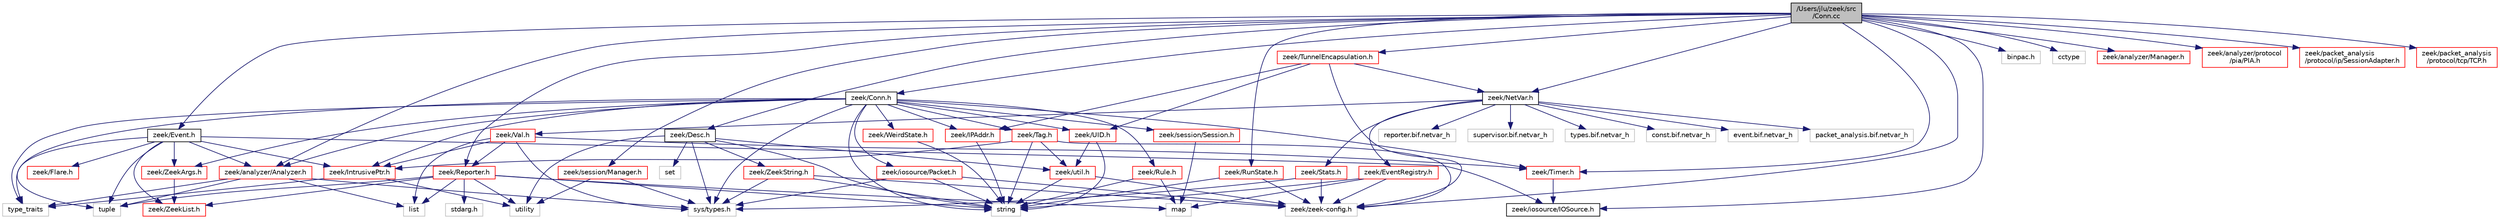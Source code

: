 digraph "/Users/jlu/zeek/src/Conn.cc"
{
 // LATEX_PDF_SIZE
  edge [fontname="Helvetica",fontsize="10",labelfontname="Helvetica",labelfontsize="10"];
  node [fontname="Helvetica",fontsize="10",shape=record];
  Node1 [label="/Users/jlu/zeek/src\l/Conn.cc",height=0.2,width=0.4,color="black", fillcolor="grey75", style="filled", fontcolor="black",tooltip=" "];
  Node1 -> Node2 [color="midnightblue",fontsize="10",style="solid",fontname="Helvetica"];
  Node2 [label="zeek/Conn.h",height=0.2,width=0.4,color="black", fillcolor="white", style="filled",URL="$d5/d0e/Conn_8h.html",tooltip=" "];
  Node2 -> Node3 [color="midnightblue",fontsize="10",style="solid",fontname="Helvetica"];
  Node3 [label="sys/types.h",height=0.2,width=0.4,color="grey75", fillcolor="white", style="filled",tooltip=" "];
  Node2 -> Node4 [color="midnightblue",fontsize="10",style="solid",fontname="Helvetica"];
  Node4 [label="string",height=0.2,width=0.4,color="grey75", fillcolor="white", style="filled",tooltip=" "];
  Node2 -> Node5 [color="midnightblue",fontsize="10",style="solid",fontname="Helvetica"];
  Node5 [label="tuple",height=0.2,width=0.4,color="grey75", fillcolor="white", style="filled",tooltip=" "];
  Node2 -> Node6 [color="midnightblue",fontsize="10",style="solid",fontname="Helvetica"];
  Node6 [label="type_traits",height=0.2,width=0.4,color="grey75", fillcolor="white", style="filled",tooltip=" "];
  Node2 -> Node7 [color="midnightblue",fontsize="10",style="solid",fontname="Helvetica"];
  Node7 [label="zeek/IPAddr.h",height=0.2,width=0.4,color="red", fillcolor="white", style="filled",URL="$d4/d19/IPAddr_8h.html",tooltip=" "];
  Node7 -> Node4 [color="midnightblue",fontsize="10",style="solid",fontname="Helvetica"];
  Node2 -> Node16 [color="midnightblue",fontsize="10",style="solid",fontname="Helvetica"];
  Node16 [label="zeek/IntrusivePtr.h",height=0.2,width=0.4,color="red", fillcolor="white", style="filled",URL="$d5/d54/IntrusivePtr_8h.html",tooltip=" "];
  Node16 -> Node6 [color="midnightblue",fontsize="10",style="solid",fontname="Helvetica"];
  Node16 -> Node18 [color="midnightblue",fontsize="10",style="solid",fontname="Helvetica"];
  Node18 [label="utility",height=0.2,width=0.4,color="grey75", fillcolor="white", style="filled",tooltip=" "];
  Node2 -> Node19 [color="midnightblue",fontsize="10",style="solid",fontname="Helvetica"];
  Node19 [label="zeek/Rule.h",height=0.2,width=0.4,color="red", fillcolor="white", style="filled",URL="$d2/d59/Rule_8h.html",tooltip=" "];
  Node19 -> Node22 [color="midnightblue",fontsize="10",style="solid",fontname="Helvetica"];
  Node22 [label="map",height=0.2,width=0.4,color="grey75", fillcolor="white", style="filled",tooltip=" "];
  Node19 -> Node4 [color="midnightblue",fontsize="10",style="solid",fontname="Helvetica"];
  Node2 -> Node45 [color="midnightblue",fontsize="10",style="solid",fontname="Helvetica"];
  Node45 [label="zeek/Tag.h",height=0.2,width=0.4,color="red", fillcolor="white", style="filled",URL="$d9/d33/Tag_8h.html",tooltip=" "];
  Node45 -> Node29 [color="midnightblue",fontsize="10",style="solid",fontname="Helvetica"];
  Node29 [label="zeek/zeek-config.h",height=0.2,width=0.4,color="grey75", fillcolor="white", style="filled",tooltip=" "];
  Node45 -> Node4 [color="midnightblue",fontsize="10",style="solid",fontname="Helvetica"];
  Node45 -> Node16 [color="midnightblue",fontsize="10",style="solid",fontname="Helvetica"];
  Node45 -> Node28 [color="midnightblue",fontsize="10",style="solid",fontname="Helvetica"];
  Node28 [label="zeek/util.h",height=0.2,width=0.4,color="red", fillcolor="white", style="filled",URL="$d8/d3c/util_8h.html",tooltip=" "];
  Node28 -> Node29 [color="midnightblue",fontsize="10",style="solid",fontname="Helvetica"];
  Node28 -> Node4 [color="midnightblue",fontsize="10",style="solid",fontname="Helvetica"];
  Node2 -> Node46 [color="midnightblue",fontsize="10",style="solid",fontname="Helvetica"];
  Node46 [label="zeek/Timer.h",height=0.2,width=0.4,color="red", fillcolor="white", style="filled",URL="$dd/d27/Timer_8h.html",tooltip=" "];
  Node46 -> Node49 [color="midnightblue",fontsize="10",style="solid",fontname="Helvetica"];
  Node49 [label="zeek/iosource/IOSource.h",height=0.2,width=0.4,color="black", fillcolor="white", style="filled",URL="$d1/d2f/IOSource_8h.html",tooltip=" "];
  Node2 -> Node50 [color="midnightblue",fontsize="10",style="solid",fontname="Helvetica"];
  Node50 [label="zeek/UID.h",height=0.2,width=0.4,color="red", fillcolor="white", style="filled",URL="$df/d3f/UID_8h.html",tooltip=" "];
  Node50 -> Node4 [color="midnightblue",fontsize="10",style="solid",fontname="Helvetica"];
  Node50 -> Node28 [color="midnightblue",fontsize="10",style="solid",fontname="Helvetica"];
  Node2 -> Node51 [color="midnightblue",fontsize="10",style="solid",fontname="Helvetica"];
  Node51 [label="zeek/WeirdState.h",height=0.2,width=0.4,color="red", fillcolor="white", style="filled",URL="$d3/dd9/WeirdState_8h.html",tooltip=" "];
  Node51 -> Node4 [color="midnightblue",fontsize="10",style="solid",fontname="Helvetica"];
  Node2 -> Node53 [color="midnightblue",fontsize="10",style="solid",fontname="Helvetica"];
  Node53 [label="zeek/ZeekArgs.h",height=0.2,width=0.4,color="red", fillcolor="white", style="filled",URL="$dd/dfb/ZeekArgs_8h.html",tooltip=" "];
  Node53 -> Node54 [color="midnightblue",fontsize="10",style="solid",fontname="Helvetica"];
  Node54 [label="zeek/ZeekList.h",height=0.2,width=0.4,color="red", fillcolor="white", style="filled",URL="$dd/dfe/ZeekList_8h.html",tooltip=" "];
  Node2 -> Node55 [color="midnightblue",fontsize="10",style="solid",fontname="Helvetica"];
  Node55 [label="zeek/analyzer/Analyzer.h",height=0.2,width=0.4,color="red", fillcolor="white", style="filled",URL="$d7/d6d/analyzer_2Analyzer_8h.html",tooltip=" "];
  Node55 -> Node3 [color="midnightblue",fontsize="10",style="solid",fontname="Helvetica"];
  Node55 -> Node56 [color="midnightblue",fontsize="10",style="solid",fontname="Helvetica"];
  Node56 [label="list",height=0.2,width=0.4,color="grey75", fillcolor="white", style="filled",tooltip=" "];
  Node55 -> Node5 [color="midnightblue",fontsize="10",style="solid",fontname="Helvetica"];
  Node55 -> Node6 [color="midnightblue",fontsize="10",style="solid",fontname="Helvetica"];
  Node2 -> Node62 [color="midnightblue",fontsize="10",style="solid",fontname="Helvetica"];
  Node62 [label="zeek/iosource/Packet.h",height=0.2,width=0.4,color="red", fillcolor="white", style="filled",URL="$d2/d8c/Packet_8h.html",tooltip=" "];
  Node62 -> Node29 [color="midnightblue",fontsize="10",style="solid",fontname="Helvetica"];
  Node62 -> Node3 [color="midnightblue",fontsize="10",style="solid",fontname="Helvetica"];
  Node62 -> Node4 [color="midnightblue",fontsize="10",style="solid",fontname="Helvetica"];
  Node2 -> Node68 [color="midnightblue",fontsize="10",style="solid",fontname="Helvetica"];
  Node68 [label="zeek/session/Session.h",height=0.2,width=0.4,color="red", fillcolor="white", style="filled",URL="$d0/d53/Session_8h.html",tooltip=" "];
  Node68 -> Node22 [color="midnightblue",fontsize="10",style="solid",fontname="Helvetica"];
  Node1 -> Node29 [color="midnightblue",fontsize="10",style="solid",fontname="Helvetica"];
  Node1 -> Node71 [color="midnightblue",fontsize="10",style="solid",fontname="Helvetica"];
  Node71 [label="binpac.h",height=0.2,width=0.4,color="grey75", fillcolor="white", style="filled",tooltip=" "];
  Node1 -> Node72 [color="midnightblue",fontsize="10",style="solid",fontname="Helvetica"];
  Node72 [label="cctype",height=0.2,width=0.4,color="grey75", fillcolor="white", style="filled",tooltip=" "];
  Node1 -> Node73 [color="midnightblue",fontsize="10",style="solid",fontname="Helvetica"];
  Node73 [label="zeek/Desc.h",height=0.2,width=0.4,color="black", fillcolor="white", style="filled",URL="$d5/dbf/Desc_8h.html",tooltip=" "];
  Node73 -> Node3 [color="midnightblue",fontsize="10",style="solid",fontname="Helvetica"];
  Node73 -> Node74 [color="midnightblue",fontsize="10",style="solid",fontname="Helvetica"];
  Node74 [label="set",height=0.2,width=0.4,color="grey75", fillcolor="white", style="filled",tooltip=" "];
  Node73 -> Node4 [color="midnightblue",fontsize="10",style="solid",fontname="Helvetica"];
  Node73 -> Node18 [color="midnightblue",fontsize="10",style="solid",fontname="Helvetica"];
  Node73 -> Node75 [color="midnightblue",fontsize="10",style="solid",fontname="Helvetica"];
  Node75 [label="zeek/ZeekString.h",height=0.2,width=0.4,color="red", fillcolor="white", style="filled",URL="$de/d67/ZeekString_8h.html",tooltip=" "];
  Node75 -> Node29 [color="midnightblue",fontsize="10",style="solid",fontname="Helvetica"];
  Node75 -> Node3 [color="midnightblue",fontsize="10",style="solid",fontname="Helvetica"];
  Node75 -> Node4 [color="midnightblue",fontsize="10",style="solid",fontname="Helvetica"];
  Node73 -> Node28 [color="midnightblue",fontsize="10",style="solid",fontname="Helvetica"];
  Node1 -> Node77 [color="midnightblue",fontsize="10",style="solid",fontname="Helvetica"];
  Node77 [label="zeek/Event.h",height=0.2,width=0.4,color="black", fillcolor="white", style="filled",URL="$d6/d8d/Event_8h.html",tooltip=" "];
  Node77 -> Node5 [color="midnightblue",fontsize="10",style="solid",fontname="Helvetica"];
  Node77 -> Node6 [color="midnightblue",fontsize="10",style="solid",fontname="Helvetica"];
  Node77 -> Node78 [color="midnightblue",fontsize="10",style="solid",fontname="Helvetica"];
  Node78 [label="zeek/Flare.h",height=0.2,width=0.4,color="red", fillcolor="white", style="filled",URL="$d2/db6/Flare_8h.html",tooltip=" "];
  Node77 -> Node16 [color="midnightblue",fontsize="10",style="solid",fontname="Helvetica"];
  Node77 -> Node53 [color="midnightblue",fontsize="10",style="solid",fontname="Helvetica"];
  Node77 -> Node54 [color="midnightblue",fontsize="10",style="solid",fontname="Helvetica"];
  Node77 -> Node55 [color="midnightblue",fontsize="10",style="solid",fontname="Helvetica"];
  Node77 -> Node49 [color="midnightblue",fontsize="10",style="solid",fontname="Helvetica"];
  Node1 -> Node80 [color="midnightblue",fontsize="10",style="solid",fontname="Helvetica"];
  Node80 [label="zeek/NetVar.h",height=0.2,width=0.4,color="black", fillcolor="white", style="filled",URL="$da/d22/NetVar_8h.html",tooltip=" "];
  Node80 -> Node81 [color="midnightblue",fontsize="10",style="solid",fontname="Helvetica"];
  Node81 [label="zeek/EventRegistry.h",height=0.2,width=0.4,color="red", fillcolor="white", style="filled",URL="$d7/dbe/EventRegistry_8h.html",tooltip=" "];
  Node81 -> Node29 [color="midnightblue",fontsize="10",style="solid",fontname="Helvetica"];
  Node81 -> Node22 [color="midnightblue",fontsize="10",style="solid",fontname="Helvetica"];
  Node81 -> Node4 [color="midnightblue",fontsize="10",style="solid",fontname="Helvetica"];
  Node80 -> Node83 [color="midnightblue",fontsize="10",style="solid",fontname="Helvetica"];
  Node83 [label="zeek/Stats.h",height=0.2,width=0.4,color="red", fillcolor="white", style="filled",URL="$dc/d09/Stats_8h.html",tooltip=" "];
  Node83 -> Node29 [color="midnightblue",fontsize="10",style="solid",fontname="Helvetica"];
  Node83 -> Node3 [color="midnightblue",fontsize="10",style="solid",fontname="Helvetica"];
  Node80 -> Node86 [color="midnightblue",fontsize="10",style="solid",fontname="Helvetica"];
  Node86 [label="zeek/Val.h",height=0.2,width=0.4,color="red", fillcolor="white", style="filled",URL="$d7/daf/Val_8h.html",tooltip=" "];
  Node86 -> Node3 [color="midnightblue",fontsize="10",style="solid",fontname="Helvetica"];
  Node86 -> Node56 [color="midnightblue",fontsize="10",style="solid",fontname="Helvetica"];
  Node86 -> Node16 [color="midnightblue",fontsize="10",style="solid",fontname="Helvetica"];
  Node86 -> Node88 [color="midnightblue",fontsize="10",style="solid",fontname="Helvetica"];
  Node88 [label="zeek/Reporter.h",height=0.2,width=0.4,color="red", fillcolor="white", style="filled",URL="$d1/dee/Reporter_8h.html",tooltip=" "];
  Node88 -> Node24 [color="midnightblue",fontsize="10",style="solid",fontname="Helvetica"];
  Node24 [label="stdarg.h",height=0.2,width=0.4,color="grey75", fillcolor="white", style="filled",tooltip=" "];
  Node88 -> Node56 [color="midnightblue",fontsize="10",style="solid",fontname="Helvetica"];
  Node88 -> Node22 [color="midnightblue",fontsize="10",style="solid",fontname="Helvetica"];
  Node88 -> Node4 [color="midnightblue",fontsize="10",style="solid",fontname="Helvetica"];
  Node88 -> Node5 [color="midnightblue",fontsize="10",style="solid",fontname="Helvetica"];
  Node88 -> Node18 [color="midnightblue",fontsize="10",style="solid",fontname="Helvetica"];
  Node88 -> Node54 [color="midnightblue",fontsize="10",style="solid",fontname="Helvetica"];
  Node86 -> Node46 [color="midnightblue",fontsize="10",style="solid",fontname="Helvetica"];
  Node80 -> Node103 [color="midnightblue",fontsize="10",style="solid",fontname="Helvetica"];
  Node103 [label="const.bif.netvar_h",height=0.2,width=0.4,color="grey75", fillcolor="white", style="filled",tooltip=" "];
  Node80 -> Node104 [color="midnightblue",fontsize="10",style="solid",fontname="Helvetica"];
  Node104 [label="event.bif.netvar_h",height=0.2,width=0.4,color="grey75", fillcolor="white", style="filled",tooltip=" "];
  Node80 -> Node105 [color="midnightblue",fontsize="10",style="solid",fontname="Helvetica"];
  Node105 [label="packet_analysis.bif.netvar_h",height=0.2,width=0.4,color="grey75", fillcolor="white", style="filled",tooltip=" "];
  Node80 -> Node106 [color="midnightblue",fontsize="10",style="solid",fontname="Helvetica"];
  Node106 [label="reporter.bif.netvar_h",height=0.2,width=0.4,color="grey75", fillcolor="white", style="filled",tooltip=" "];
  Node80 -> Node107 [color="midnightblue",fontsize="10",style="solid",fontname="Helvetica"];
  Node107 [label="supervisor.bif.netvar_h",height=0.2,width=0.4,color="grey75", fillcolor="white", style="filled",tooltip=" "];
  Node80 -> Node108 [color="midnightblue",fontsize="10",style="solid",fontname="Helvetica"];
  Node108 [label="types.bif.netvar_h",height=0.2,width=0.4,color="grey75", fillcolor="white", style="filled",tooltip=" "];
  Node1 -> Node88 [color="midnightblue",fontsize="10",style="solid",fontname="Helvetica"];
  Node1 -> Node109 [color="midnightblue",fontsize="10",style="solid",fontname="Helvetica"];
  Node109 [label="zeek/RunState.h",height=0.2,width=0.4,color="red", fillcolor="white", style="filled",URL="$d9/d76/RunState_8h.html",tooltip=" "];
  Node109 -> Node29 [color="midnightblue",fontsize="10",style="solid",fontname="Helvetica"];
  Node109 -> Node4 [color="midnightblue",fontsize="10",style="solid",fontname="Helvetica"];
  Node1 -> Node46 [color="midnightblue",fontsize="10",style="solid",fontname="Helvetica"];
  Node1 -> Node110 [color="midnightblue",fontsize="10",style="solid",fontname="Helvetica"];
  Node110 [label="zeek/TunnelEncapsulation.h",height=0.2,width=0.4,color="red", fillcolor="white", style="filled",URL="$de/d2b/TunnelEncapsulation_8h.html",tooltip=" "];
  Node110 -> Node29 [color="midnightblue",fontsize="10",style="solid",fontname="Helvetica"];
  Node110 -> Node7 [color="midnightblue",fontsize="10",style="solid",fontname="Helvetica"];
  Node110 -> Node80 [color="midnightblue",fontsize="10",style="solid",fontname="Helvetica"];
  Node110 -> Node50 [color="midnightblue",fontsize="10",style="solid",fontname="Helvetica"];
  Node1 -> Node55 [color="midnightblue",fontsize="10",style="solid",fontname="Helvetica"];
  Node1 -> Node112 [color="midnightblue",fontsize="10",style="solid",fontname="Helvetica"];
  Node112 [label="zeek/analyzer/Manager.h",height=0.2,width=0.4,color="red", fillcolor="white", style="filled",URL="$d2/d14/analyzer_2Manager_8h.html",tooltip=" "];
  Node1 -> Node118 [color="midnightblue",fontsize="10",style="solid",fontname="Helvetica"];
  Node118 [label="zeek/analyzer/protocol\l/pia/PIA.h",height=0.2,width=0.4,color="red", fillcolor="white", style="filled",URL="$d2/de7/PIA_8h.html",tooltip=" "];
  Node1 -> Node49 [color="midnightblue",fontsize="10",style="solid",fontname="Helvetica"];
  Node1 -> Node121 [color="midnightblue",fontsize="10",style="solid",fontname="Helvetica"];
  Node121 [label="zeek/packet_analysis\l/protocol/ip/SessionAdapter.h",height=0.2,width=0.4,color="red", fillcolor="white", style="filled",URL="$d0/dab/SessionAdapter_8h.html",tooltip=" "];
  Node1 -> Node122 [color="midnightblue",fontsize="10",style="solid",fontname="Helvetica"];
  Node122 [label="zeek/packet_analysis\l/protocol/tcp/TCP.h",height=0.2,width=0.4,color="red", fillcolor="white", style="filled",URL="$d1/d0f/packet__analysis_2protocol_2tcp_2TCP_8h.html",tooltip=" "];
  Node1 -> Node128 [color="midnightblue",fontsize="10",style="solid",fontname="Helvetica"];
  Node128 [label="zeek/session/Manager.h",height=0.2,width=0.4,color="red", fillcolor="white", style="filled",URL="$d2/d99/session_2Manager_8h.html",tooltip=" "];
  Node128 -> Node3 [color="midnightblue",fontsize="10",style="solid",fontname="Helvetica"];
  Node128 -> Node18 [color="midnightblue",fontsize="10",style="solid",fontname="Helvetica"];
}
